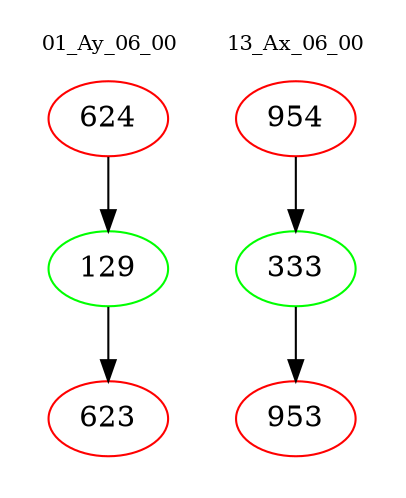 digraph{
subgraph cluster_0 {
color = white
label = "01_Ay_06_00";
fontsize=10;
T0_624 [label="624", color="red"]
T0_624 -> T0_129 [color="black"]
T0_129 [label="129", color="green"]
T0_129 -> T0_623 [color="black"]
T0_623 [label="623", color="red"]
}
subgraph cluster_1 {
color = white
label = "13_Ax_06_00";
fontsize=10;
T1_954 [label="954", color="red"]
T1_954 -> T1_333 [color="black"]
T1_333 [label="333", color="green"]
T1_333 -> T1_953 [color="black"]
T1_953 [label="953", color="red"]
}
}
